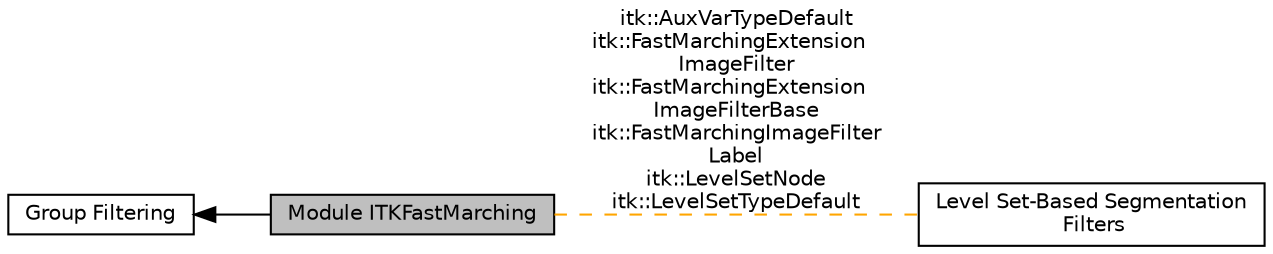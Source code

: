 digraph "Module ITKFastMarching"
{
  edge [fontname="Helvetica",fontsize="10",labelfontname="Helvetica",labelfontsize="10"];
  node [fontname="Helvetica",fontsize="10",shape=box];
  rankdir=LR;
  Node2 [label="Group Filtering",height=0.2,width=0.4,color="black", fillcolor="white", style="filled",URL="$group__Group-Filtering.html",tooltip=" "];
  Node1 [label="Module ITKFastMarching",height=0.2,width=0.4,color="black", fillcolor="grey75", style="filled", fontcolor="black",tooltip=" "];
  Node3 [label="Level Set-Based Segmentation\l Filters",height=0.2,width=0.4,color="black", fillcolor="white", style="filled",URL="$group__LevelSetSegmentation.html",tooltip=" "];
  Node2->Node1 [shape=plaintext, dir="back", style="solid"];
  Node1->Node3 [shape=plaintext, label="itk::AuxVarTypeDefault\nitk::FastMarchingExtension\lImageFilter\nitk::FastMarchingExtension\lImageFilterBase\nitk::FastMarchingImageFilter\nLabel\nitk::LevelSetNode\nitk::LevelSetTypeDefault", color="orange", dir="none", style="dashed"];
}
